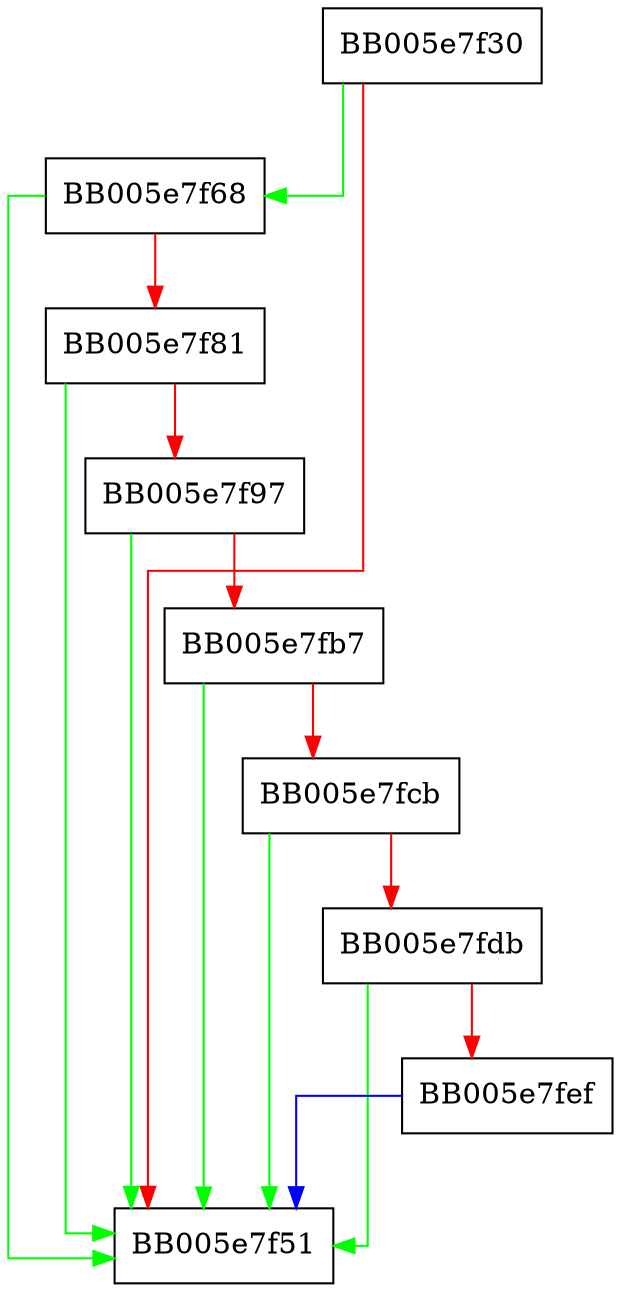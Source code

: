 digraph ossl_encode_der_integer {
  node [shape="box"];
  graph [splines=ortho];
  BB005e7f30 -> BB005e7f68 [color="green"];
  BB005e7f30 -> BB005e7f51 [color="red"];
  BB005e7f68 -> BB005e7f51 [color="green"];
  BB005e7f68 -> BB005e7f81 [color="red"];
  BB005e7f81 -> BB005e7f51 [color="green"];
  BB005e7f81 -> BB005e7f97 [color="red"];
  BB005e7f97 -> BB005e7f51 [color="green"];
  BB005e7f97 -> BB005e7fb7 [color="red"];
  BB005e7fb7 -> BB005e7f51 [color="green"];
  BB005e7fb7 -> BB005e7fcb [color="red"];
  BB005e7fcb -> BB005e7f51 [color="green"];
  BB005e7fcb -> BB005e7fdb [color="red"];
  BB005e7fdb -> BB005e7f51 [color="green"];
  BB005e7fdb -> BB005e7fef [color="red"];
  BB005e7fef -> BB005e7f51 [color="blue"];
}